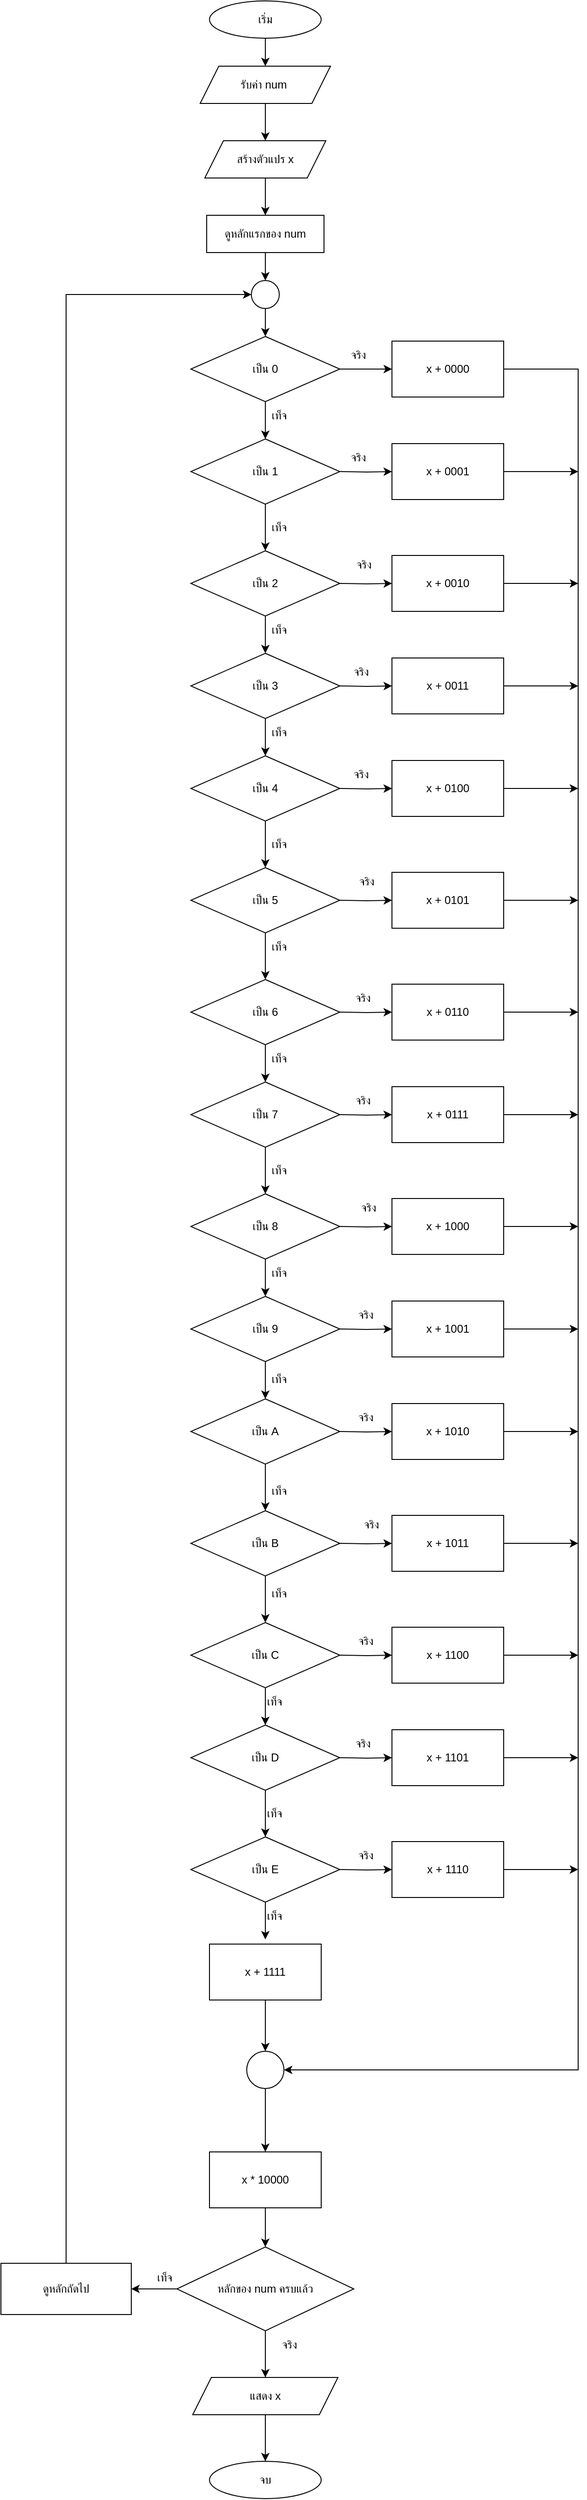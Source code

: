 <mxfile version="25.0.3">
  <diagram name="Page-1" id="r8xdodFdLfWtfKGcvPw2">
    <mxGraphModel dx="2625" dy="1305" grid="1" gridSize="10" guides="1" tooltips="1" connect="1" arrows="1" fold="1" page="1" pageScale="1" pageWidth="827" pageHeight="1169" math="0" shadow="0">
      <root>
        <mxCell id="0" />
        <mxCell id="1" parent="0" />
        <mxCell id="Z3FHW_5OHka9bCGFrOjT-6" value="" style="edgeStyle=orthogonalEdgeStyle;rounded=0;orthogonalLoop=1;jettySize=auto;html=1;" edge="1" parent="1" source="Z3FHW_5OHka9bCGFrOjT-1" target="Z3FHW_5OHka9bCGFrOjT-2">
          <mxGeometry relative="1" as="geometry" />
        </mxCell>
        <mxCell id="Z3FHW_5OHka9bCGFrOjT-1" value="เริ่ม" style="ellipse;whiteSpace=wrap;html=1;" vertex="1" parent="1">
          <mxGeometry x="354" y="30" width="120" height="40" as="geometry" />
        </mxCell>
        <mxCell id="Z3FHW_5OHka9bCGFrOjT-7" value="" style="edgeStyle=orthogonalEdgeStyle;rounded=0;orthogonalLoop=1;jettySize=auto;html=1;" edge="1" parent="1" source="Z3FHW_5OHka9bCGFrOjT-2" target="Z3FHW_5OHka9bCGFrOjT-4">
          <mxGeometry relative="1" as="geometry" />
        </mxCell>
        <mxCell id="Z3FHW_5OHka9bCGFrOjT-2" value="รับค่า num&amp;nbsp;" style="shape=parallelogram;perimeter=parallelogramPerimeter;whiteSpace=wrap;html=1;fixedSize=1;" vertex="1" parent="1">
          <mxGeometry x="344" y="100" width="140" height="40" as="geometry" />
        </mxCell>
        <mxCell id="Z3FHW_5OHka9bCGFrOjT-9" value="" style="edgeStyle=orthogonalEdgeStyle;rounded=0;orthogonalLoop=1;jettySize=auto;html=1;" edge="1" parent="1" source="Z3FHW_5OHka9bCGFrOjT-4" target="Z3FHW_5OHka9bCGFrOjT-8">
          <mxGeometry relative="1" as="geometry" />
        </mxCell>
        <mxCell id="Z3FHW_5OHka9bCGFrOjT-4" value="สร้างตัวแปร x" style="shape=parallelogram;perimeter=parallelogramPerimeter;whiteSpace=wrap;html=1;fixedSize=1;" vertex="1" parent="1">
          <mxGeometry x="349" y="180" width="130" height="40" as="geometry" />
        </mxCell>
        <mxCell id="Z3FHW_5OHka9bCGFrOjT-11" value="" style="edgeStyle=orthogonalEdgeStyle;rounded=0;orthogonalLoop=1;jettySize=auto;html=1;" edge="1" parent="1" source="Z3FHW_5OHka9bCGFrOjT-8" target="Z3FHW_5OHka9bCGFrOjT-10">
          <mxGeometry relative="1" as="geometry" />
        </mxCell>
        <mxCell id="Z3FHW_5OHka9bCGFrOjT-8" value="ดูหลักแรกของ num" style="rounded=0;whiteSpace=wrap;html=1;" vertex="1" parent="1">
          <mxGeometry x="351" y="260" width="126" height="40" as="geometry" />
        </mxCell>
        <mxCell id="Z3FHW_5OHka9bCGFrOjT-13" value="" style="edgeStyle=orthogonalEdgeStyle;rounded=0;orthogonalLoop=1;jettySize=auto;html=1;" edge="1" parent="1" source="Z3FHW_5OHka9bCGFrOjT-10" target="Z3FHW_5OHka9bCGFrOjT-12">
          <mxGeometry relative="1" as="geometry" />
        </mxCell>
        <mxCell id="Z3FHW_5OHka9bCGFrOjT-10" value="" style="ellipse;whiteSpace=wrap;html=1;aspect=fixed;" vertex="1" parent="1">
          <mxGeometry x="399" y="330" width="30" height="30" as="geometry" />
        </mxCell>
        <mxCell id="Z3FHW_5OHka9bCGFrOjT-16" value="" style="edgeStyle=orthogonalEdgeStyle;rounded=0;orthogonalLoop=1;jettySize=auto;html=1;" edge="1" parent="1" source="Z3FHW_5OHka9bCGFrOjT-12" target="Z3FHW_5OHka9bCGFrOjT-15">
          <mxGeometry relative="1" as="geometry" />
        </mxCell>
        <mxCell id="Z3FHW_5OHka9bCGFrOjT-50" value="" style="edgeStyle=orthogonalEdgeStyle;rounded=0;orthogonalLoop=1;jettySize=auto;html=1;" edge="1" parent="1" source="Z3FHW_5OHka9bCGFrOjT-12" target="Z3FHW_5OHka9bCGFrOjT-49">
          <mxGeometry relative="1" as="geometry" />
        </mxCell>
        <mxCell id="Z3FHW_5OHka9bCGFrOjT-12" value="เป็น 0" style="rhombus;whiteSpace=wrap;html=1;" vertex="1" parent="1">
          <mxGeometry x="334" y="390" width="160" height="70" as="geometry" />
        </mxCell>
        <mxCell id="Z3FHW_5OHka9bCGFrOjT-18" value="" style="edgeStyle=orthogonalEdgeStyle;rounded=0;orthogonalLoop=1;jettySize=auto;html=1;" edge="1" parent="1" source="Z3FHW_5OHka9bCGFrOjT-15" target="Z3FHW_5OHka9bCGFrOjT-17">
          <mxGeometry relative="1" as="geometry" />
        </mxCell>
        <mxCell id="Z3FHW_5OHka9bCGFrOjT-15" value="เป็น 1" style="rhombus;whiteSpace=wrap;html=1;" vertex="1" parent="1">
          <mxGeometry x="334" y="500" width="160" height="70" as="geometry" />
        </mxCell>
        <mxCell id="Z3FHW_5OHka9bCGFrOjT-24" value="" style="edgeStyle=orthogonalEdgeStyle;rounded=0;orthogonalLoop=1;jettySize=auto;html=1;" edge="1" parent="1" source="Z3FHW_5OHka9bCGFrOjT-17" target="Z3FHW_5OHka9bCGFrOjT-20">
          <mxGeometry relative="1" as="geometry" />
        </mxCell>
        <mxCell id="Z3FHW_5OHka9bCGFrOjT-17" value="เป็น 2" style="rhombus;whiteSpace=wrap;html=1;" vertex="1" parent="1">
          <mxGeometry x="334" y="620" width="160" height="70" as="geometry" />
        </mxCell>
        <mxCell id="Z3FHW_5OHka9bCGFrOjT-19" value="" style="edgeStyle=orthogonalEdgeStyle;rounded=0;orthogonalLoop=1;jettySize=auto;html=1;" edge="1" parent="1" source="Z3FHW_5OHka9bCGFrOjT-20" target="Z3FHW_5OHka9bCGFrOjT-22">
          <mxGeometry relative="1" as="geometry" />
        </mxCell>
        <mxCell id="Z3FHW_5OHka9bCGFrOjT-20" value="เป็น 3" style="rhombus;whiteSpace=wrap;html=1;" vertex="1" parent="1">
          <mxGeometry x="334" y="730" width="160" height="70" as="geometry" />
        </mxCell>
        <mxCell id="Z3FHW_5OHka9bCGFrOjT-21" value="" style="edgeStyle=orthogonalEdgeStyle;rounded=0;orthogonalLoop=1;jettySize=auto;html=1;" edge="1" parent="1" source="Z3FHW_5OHka9bCGFrOjT-22" target="Z3FHW_5OHka9bCGFrOjT-23">
          <mxGeometry relative="1" as="geometry" />
        </mxCell>
        <mxCell id="Z3FHW_5OHka9bCGFrOjT-22" value="เป็น 4" style="rhombus;whiteSpace=wrap;html=1;" vertex="1" parent="1">
          <mxGeometry x="334" y="840" width="160" height="70" as="geometry" />
        </mxCell>
        <mxCell id="Z3FHW_5OHka9bCGFrOjT-36" value="" style="edgeStyle=orthogonalEdgeStyle;rounded=0;orthogonalLoop=1;jettySize=auto;html=1;" edge="1" parent="1" source="Z3FHW_5OHka9bCGFrOjT-23" target="Z3FHW_5OHka9bCGFrOjT-26">
          <mxGeometry relative="1" as="geometry" />
        </mxCell>
        <mxCell id="Z3FHW_5OHka9bCGFrOjT-23" value="เป็น 5" style="rhombus;whiteSpace=wrap;html=1;" vertex="1" parent="1">
          <mxGeometry x="334" y="960" width="160" height="70" as="geometry" />
        </mxCell>
        <mxCell id="Z3FHW_5OHka9bCGFrOjT-25" value="" style="edgeStyle=orthogonalEdgeStyle;rounded=0;orthogonalLoop=1;jettySize=auto;html=1;" edge="1" parent="1" source="Z3FHW_5OHka9bCGFrOjT-26" target="Z3FHW_5OHka9bCGFrOjT-28">
          <mxGeometry relative="1" as="geometry" />
        </mxCell>
        <mxCell id="Z3FHW_5OHka9bCGFrOjT-26" value="เป็น 6" style="rhombus;whiteSpace=wrap;html=1;" vertex="1" parent="1">
          <mxGeometry x="334" y="1080" width="160" height="70" as="geometry" />
        </mxCell>
        <mxCell id="Z3FHW_5OHka9bCGFrOjT-27" value="" style="edgeStyle=orthogonalEdgeStyle;rounded=0;orthogonalLoop=1;jettySize=auto;html=1;" edge="1" parent="1" source="Z3FHW_5OHka9bCGFrOjT-28" target="Z3FHW_5OHka9bCGFrOjT-30">
          <mxGeometry relative="1" as="geometry" />
        </mxCell>
        <mxCell id="Z3FHW_5OHka9bCGFrOjT-28" value="เป็น 7" style="rhombus;whiteSpace=wrap;html=1;" vertex="1" parent="1">
          <mxGeometry x="334" y="1190" width="160" height="70" as="geometry" />
        </mxCell>
        <mxCell id="Z3FHW_5OHka9bCGFrOjT-29" value="" style="edgeStyle=orthogonalEdgeStyle;rounded=0;orthogonalLoop=1;jettySize=auto;html=1;" edge="1" parent="1" source="Z3FHW_5OHka9bCGFrOjT-30" target="Z3FHW_5OHka9bCGFrOjT-32">
          <mxGeometry relative="1" as="geometry" />
        </mxCell>
        <mxCell id="Z3FHW_5OHka9bCGFrOjT-30" value="เป็น 8" style="rhombus;whiteSpace=wrap;html=1;" vertex="1" parent="1">
          <mxGeometry x="334" y="1310" width="160" height="70" as="geometry" />
        </mxCell>
        <mxCell id="Z3FHW_5OHka9bCGFrOjT-31" value="" style="edgeStyle=orthogonalEdgeStyle;rounded=0;orthogonalLoop=1;jettySize=auto;html=1;" edge="1" parent="1" source="Z3FHW_5OHka9bCGFrOjT-32" target="Z3FHW_5OHka9bCGFrOjT-34">
          <mxGeometry relative="1" as="geometry" />
        </mxCell>
        <mxCell id="Z3FHW_5OHka9bCGFrOjT-32" value="เป็น 9" style="rhombus;whiteSpace=wrap;html=1;" vertex="1" parent="1">
          <mxGeometry x="334" y="1420" width="160" height="70" as="geometry" />
        </mxCell>
        <mxCell id="Z3FHW_5OHka9bCGFrOjT-33" value="" style="edgeStyle=orthogonalEdgeStyle;rounded=0;orthogonalLoop=1;jettySize=auto;html=1;" edge="1" parent="1" source="Z3FHW_5OHka9bCGFrOjT-34" target="Z3FHW_5OHka9bCGFrOjT-35">
          <mxGeometry relative="1" as="geometry" />
        </mxCell>
        <mxCell id="Z3FHW_5OHka9bCGFrOjT-34" value="เป็น A" style="rhombus;whiteSpace=wrap;html=1;" vertex="1" parent="1">
          <mxGeometry x="334" y="1530" width="160" height="70" as="geometry" />
        </mxCell>
        <mxCell id="Z3FHW_5OHka9bCGFrOjT-48" value="" style="edgeStyle=orthogonalEdgeStyle;rounded=0;orthogonalLoop=1;jettySize=auto;html=1;" edge="1" parent="1" source="Z3FHW_5OHka9bCGFrOjT-35" target="Z3FHW_5OHka9bCGFrOjT-38">
          <mxGeometry relative="1" as="geometry" />
        </mxCell>
        <mxCell id="Z3FHW_5OHka9bCGFrOjT-35" value="เป็น B" style="rhombus;whiteSpace=wrap;html=1;" vertex="1" parent="1">
          <mxGeometry x="334" y="1650" width="160" height="70" as="geometry" />
        </mxCell>
        <mxCell id="Z3FHW_5OHka9bCGFrOjT-37" value="" style="edgeStyle=orthogonalEdgeStyle;rounded=0;orthogonalLoop=1;jettySize=auto;html=1;" edge="1" parent="1" source="Z3FHW_5OHka9bCGFrOjT-38" target="Z3FHW_5OHka9bCGFrOjT-40">
          <mxGeometry relative="1" as="geometry" />
        </mxCell>
        <mxCell id="Z3FHW_5OHka9bCGFrOjT-38" value="เป็น C" style="rhombus;whiteSpace=wrap;html=1;" vertex="1" parent="1">
          <mxGeometry x="334" y="1770" width="160" height="70" as="geometry" />
        </mxCell>
        <mxCell id="Z3FHW_5OHka9bCGFrOjT-39" value="" style="edgeStyle=orthogonalEdgeStyle;rounded=0;orthogonalLoop=1;jettySize=auto;html=1;" edge="1" parent="1" source="Z3FHW_5OHka9bCGFrOjT-40" target="Z3FHW_5OHka9bCGFrOjT-42">
          <mxGeometry relative="1" as="geometry" />
        </mxCell>
        <mxCell id="Z3FHW_5OHka9bCGFrOjT-40" value="เป็น D" style="rhombus;whiteSpace=wrap;html=1;" vertex="1" parent="1">
          <mxGeometry x="334" y="1880" width="160" height="70" as="geometry" />
        </mxCell>
        <mxCell id="Z3FHW_5OHka9bCGFrOjT-41" value="" style="edgeStyle=orthogonalEdgeStyle;rounded=0;orthogonalLoop=1;jettySize=auto;html=1;" edge="1" parent="1" source="Z3FHW_5OHka9bCGFrOjT-42">
          <mxGeometry relative="1" as="geometry">
            <mxPoint x="414" y="2110" as="targetPoint" />
          </mxGeometry>
        </mxCell>
        <mxCell id="Z3FHW_5OHka9bCGFrOjT-42" value="เป็น E" style="rhombus;whiteSpace=wrap;html=1;" vertex="1" parent="1">
          <mxGeometry x="334" y="2000" width="160" height="70" as="geometry" />
        </mxCell>
        <mxCell id="Z3FHW_5OHka9bCGFrOjT-86" style="edgeStyle=orthogonalEdgeStyle;rounded=0;orthogonalLoop=1;jettySize=auto;html=1;exitX=1;exitY=0.5;exitDx=0;exitDy=0;entryX=1;entryY=0.5;entryDx=0;entryDy=0;" edge="1" parent="1" source="Z3FHW_5OHka9bCGFrOjT-49" target="Z3FHW_5OHka9bCGFrOjT-84">
          <mxGeometry relative="1" as="geometry">
            <Array as="points">
              <mxPoint x="750" y="425" />
              <mxPoint x="750" y="2250" />
            </Array>
          </mxGeometry>
        </mxCell>
        <mxCell id="Z3FHW_5OHka9bCGFrOjT-49" value="x + 0000" style="rounded=0;whiteSpace=wrap;html=1;" vertex="1" parent="1">
          <mxGeometry x="550" y="395" width="120" height="60" as="geometry" />
        </mxCell>
        <mxCell id="Z3FHW_5OHka9bCGFrOjT-52" value="" style="edgeStyle=orthogonalEdgeStyle;rounded=0;orthogonalLoop=1;jettySize=auto;html=1;" edge="1" parent="1" target="Z3FHW_5OHka9bCGFrOjT-53">
          <mxGeometry relative="1" as="geometry">
            <mxPoint x="494" y="535" as="sourcePoint" />
          </mxGeometry>
        </mxCell>
        <mxCell id="Z3FHW_5OHka9bCGFrOjT-87" style="edgeStyle=orthogonalEdgeStyle;rounded=0;orthogonalLoop=1;jettySize=auto;html=1;exitX=1;exitY=0.5;exitDx=0;exitDy=0;" edge="1" parent="1" source="Z3FHW_5OHka9bCGFrOjT-53">
          <mxGeometry relative="1" as="geometry">
            <mxPoint x="750" y="535" as="targetPoint" />
          </mxGeometry>
        </mxCell>
        <mxCell id="Z3FHW_5OHka9bCGFrOjT-53" value="x + 0001" style="rounded=0;whiteSpace=wrap;html=1;" vertex="1" parent="1">
          <mxGeometry x="550" y="505" width="120" height="60" as="geometry" />
        </mxCell>
        <mxCell id="Z3FHW_5OHka9bCGFrOjT-54" value="" style="edgeStyle=orthogonalEdgeStyle;rounded=0;orthogonalLoop=1;jettySize=auto;html=1;" edge="1" parent="1" target="Z3FHW_5OHka9bCGFrOjT-55">
          <mxGeometry relative="1" as="geometry">
            <mxPoint x="494" y="655" as="sourcePoint" />
          </mxGeometry>
        </mxCell>
        <mxCell id="Z3FHW_5OHka9bCGFrOjT-88" style="edgeStyle=orthogonalEdgeStyle;rounded=0;orthogonalLoop=1;jettySize=auto;html=1;exitX=1;exitY=0.5;exitDx=0;exitDy=0;" edge="1" parent="1" source="Z3FHW_5OHka9bCGFrOjT-55">
          <mxGeometry relative="1" as="geometry">
            <mxPoint x="750" y="655" as="targetPoint" />
          </mxGeometry>
        </mxCell>
        <mxCell id="Z3FHW_5OHka9bCGFrOjT-55" value="x + 0010" style="rounded=0;whiteSpace=wrap;html=1;" vertex="1" parent="1">
          <mxGeometry x="550" y="625" width="120" height="60" as="geometry" />
        </mxCell>
        <mxCell id="Z3FHW_5OHka9bCGFrOjT-56" value="" style="edgeStyle=orthogonalEdgeStyle;rounded=0;orthogonalLoop=1;jettySize=auto;html=1;" edge="1" parent="1" target="Z3FHW_5OHka9bCGFrOjT-57">
          <mxGeometry relative="1" as="geometry">
            <mxPoint x="494" y="765" as="sourcePoint" />
          </mxGeometry>
        </mxCell>
        <mxCell id="Z3FHW_5OHka9bCGFrOjT-89" style="edgeStyle=orthogonalEdgeStyle;rounded=0;orthogonalLoop=1;jettySize=auto;html=1;exitX=1;exitY=0.5;exitDx=0;exitDy=0;" edge="1" parent="1" source="Z3FHW_5OHka9bCGFrOjT-57">
          <mxGeometry relative="1" as="geometry">
            <mxPoint x="750" y="765" as="targetPoint" />
          </mxGeometry>
        </mxCell>
        <mxCell id="Z3FHW_5OHka9bCGFrOjT-57" value="x + 0011" style="rounded=0;whiteSpace=wrap;html=1;" vertex="1" parent="1">
          <mxGeometry x="550" y="735" width="120" height="60" as="geometry" />
        </mxCell>
        <mxCell id="Z3FHW_5OHka9bCGFrOjT-58" value="" style="edgeStyle=orthogonalEdgeStyle;rounded=0;orthogonalLoop=1;jettySize=auto;html=1;" edge="1" parent="1" target="Z3FHW_5OHka9bCGFrOjT-59">
          <mxGeometry relative="1" as="geometry">
            <mxPoint x="494" y="875" as="sourcePoint" />
          </mxGeometry>
        </mxCell>
        <mxCell id="Z3FHW_5OHka9bCGFrOjT-90" style="edgeStyle=orthogonalEdgeStyle;rounded=0;orthogonalLoop=1;jettySize=auto;html=1;exitX=1;exitY=0.5;exitDx=0;exitDy=0;" edge="1" parent="1" source="Z3FHW_5OHka9bCGFrOjT-59">
          <mxGeometry relative="1" as="geometry">
            <mxPoint x="750" y="875" as="targetPoint" />
          </mxGeometry>
        </mxCell>
        <mxCell id="Z3FHW_5OHka9bCGFrOjT-59" value="x + 0100" style="rounded=0;whiteSpace=wrap;html=1;" vertex="1" parent="1">
          <mxGeometry x="550" y="845" width="120" height="60" as="geometry" />
        </mxCell>
        <mxCell id="Z3FHW_5OHka9bCGFrOjT-60" value="" style="edgeStyle=orthogonalEdgeStyle;rounded=0;orthogonalLoop=1;jettySize=auto;html=1;" edge="1" parent="1" target="Z3FHW_5OHka9bCGFrOjT-61">
          <mxGeometry relative="1" as="geometry">
            <mxPoint x="494" y="995" as="sourcePoint" />
          </mxGeometry>
        </mxCell>
        <mxCell id="Z3FHW_5OHka9bCGFrOjT-91" style="edgeStyle=orthogonalEdgeStyle;rounded=0;orthogonalLoop=1;jettySize=auto;html=1;exitX=1;exitY=0.5;exitDx=0;exitDy=0;" edge="1" parent="1" source="Z3FHW_5OHka9bCGFrOjT-61">
          <mxGeometry relative="1" as="geometry">
            <mxPoint x="750" y="995" as="targetPoint" />
          </mxGeometry>
        </mxCell>
        <mxCell id="Z3FHW_5OHka9bCGFrOjT-61" value="x + 0101" style="rounded=0;whiteSpace=wrap;html=1;" vertex="1" parent="1">
          <mxGeometry x="550" y="965" width="120" height="60" as="geometry" />
        </mxCell>
        <mxCell id="Z3FHW_5OHka9bCGFrOjT-62" value="" style="edgeStyle=orthogonalEdgeStyle;rounded=0;orthogonalLoop=1;jettySize=auto;html=1;" edge="1" parent="1" target="Z3FHW_5OHka9bCGFrOjT-63">
          <mxGeometry relative="1" as="geometry">
            <mxPoint x="494" y="1115" as="sourcePoint" />
          </mxGeometry>
        </mxCell>
        <mxCell id="Z3FHW_5OHka9bCGFrOjT-92" style="edgeStyle=orthogonalEdgeStyle;rounded=0;orthogonalLoop=1;jettySize=auto;html=1;exitX=1;exitY=0.5;exitDx=0;exitDy=0;" edge="1" parent="1" source="Z3FHW_5OHka9bCGFrOjT-63">
          <mxGeometry relative="1" as="geometry">
            <mxPoint x="750" y="1115" as="targetPoint" />
          </mxGeometry>
        </mxCell>
        <mxCell id="Z3FHW_5OHka9bCGFrOjT-63" value="x + 0110" style="rounded=0;whiteSpace=wrap;html=1;" vertex="1" parent="1">
          <mxGeometry x="550" y="1085" width="120" height="60" as="geometry" />
        </mxCell>
        <mxCell id="Z3FHW_5OHka9bCGFrOjT-64" value="" style="edgeStyle=orthogonalEdgeStyle;rounded=0;orthogonalLoop=1;jettySize=auto;html=1;" edge="1" parent="1" target="Z3FHW_5OHka9bCGFrOjT-65">
          <mxGeometry relative="1" as="geometry">
            <mxPoint x="494" y="1225" as="sourcePoint" />
          </mxGeometry>
        </mxCell>
        <mxCell id="Z3FHW_5OHka9bCGFrOjT-93" style="edgeStyle=orthogonalEdgeStyle;rounded=0;orthogonalLoop=1;jettySize=auto;html=1;exitX=1;exitY=0.5;exitDx=0;exitDy=0;" edge="1" parent="1" source="Z3FHW_5OHka9bCGFrOjT-65">
          <mxGeometry relative="1" as="geometry">
            <mxPoint x="750" y="1225" as="targetPoint" />
          </mxGeometry>
        </mxCell>
        <mxCell id="Z3FHW_5OHka9bCGFrOjT-65" value="x + 0111" style="rounded=0;whiteSpace=wrap;html=1;" vertex="1" parent="1">
          <mxGeometry x="550" y="1195" width="120" height="60" as="geometry" />
        </mxCell>
        <mxCell id="Z3FHW_5OHka9bCGFrOjT-66" value="" style="edgeStyle=orthogonalEdgeStyle;rounded=0;orthogonalLoop=1;jettySize=auto;html=1;" edge="1" parent="1" target="Z3FHW_5OHka9bCGFrOjT-67">
          <mxGeometry relative="1" as="geometry">
            <mxPoint x="494" y="1345" as="sourcePoint" />
          </mxGeometry>
        </mxCell>
        <mxCell id="Z3FHW_5OHka9bCGFrOjT-94" style="edgeStyle=orthogonalEdgeStyle;rounded=0;orthogonalLoop=1;jettySize=auto;html=1;exitX=1;exitY=0.5;exitDx=0;exitDy=0;" edge="1" parent="1" source="Z3FHW_5OHka9bCGFrOjT-67">
          <mxGeometry relative="1" as="geometry">
            <mxPoint x="750" y="1345" as="targetPoint" />
          </mxGeometry>
        </mxCell>
        <mxCell id="Z3FHW_5OHka9bCGFrOjT-67" value="x + 1000" style="rounded=0;whiteSpace=wrap;html=1;" vertex="1" parent="1">
          <mxGeometry x="550" y="1315" width="120" height="60" as="geometry" />
        </mxCell>
        <mxCell id="Z3FHW_5OHka9bCGFrOjT-68" value="" style="edgeStyle=orthogonalEdgeStyle;rounded=0;orthogonalLoop=1;jettySize=auto;html=1;" edge="1" parent="1" target="Z3FHW_5OHka9bCGFrOjT-69">
          <mxGeometry relative="1" as="geometry">
            <mxPoint x="494" y="1455" as="sourcePoint" />
          </mxGeometry>
        </mxCell>
        <mxCell id="Z3FHW_5OHka9bCGFrOjT-95" style="edgeStyle=orthogonalEdgeStyle;rounded=0;orthogonalLoop=1;jettySize=auto;html=1;exitX=1;exitY=0.5;exitDx=0;exitDy=0;" edge="1" parent="1" source="Z3FHW_5OHka9bCGFrOjT-69">
          <mxGeometry relative="1" as="geometry">
            <mxPoint x="750" y="1455" as="targetPoint" />
          </mxGeometry>
        </mxCell>
        <mxCell id="Z3FHW_5OHka9bCGFrOjT-69" value="x + 1001" style="rounded=0;whiteSpace=wrap;html=1;" vertex="1" parent="1">
          <mxGeometry x="550" y="1425" width="120" height="60" as="geometry" />
        </mxCell>
        <mxCell id="Z3FHW_5OHka9bCGFrOjT-70" value="" style="edgeStyle=orthogonalEdgeStyle;rounded=0;orthogonalLoop=1;jettySize=auto;html=1;" edge="1" parent="1" target="Z3FHW_5OHka9bCGFrOjT-71">
          <mxGeometry relative="1" as="geometry">
            <mxPoint x="494" y="1565" as="sourcePoint" />
          </mxGeometry>
        </mxCell>
        <mxCell id="Z3FHW_5OHka9bCGFrOjT-96" style="edgeStyle=orthogonalEdgeStyle;rounded=0;orthogonalLoop=1;jettySize=auto;html=1;exitX=1;exitY=0.5;exitDx=0;exitDy=0;" edge="1" parent="1" source="Z3FHW_5OHka9bCGFrOjT-71">
          <mxGeometry relative="1" as="geometry">
            <mxPoint x="750" y="1565" as="targetPoint" />
          </mxGeometry>
        </mxCell>
        <mxCell id="Z3FHW_5OHka9bCGFrOjT-71" value="x + 1010" style="rounded=0;whiteSpace=wrap;html=1;" vertex="1" parent="1">
          <mxGeometry x="550" y="1535" width="120" height="60" as="geometry" />
        </mxCell>
        <mxCell id="Z3FHW_5OHka9bCGFrOjT-72" value="" style="edgeStyle=orthogonalEdgeStyle;rounded=0;orthogonalLoop=1;jettySize=auto;html=1;" edge="1" parent="1" target="Z3FHW_5OHka9bCGFrOjT-73">
          <mxGeometry relative="1" as="geometry">
            <mxPoint x="494" y="1685" as="sourcePoint" />
          </mxGeometry>
        </mxCell>
        <mxCell id="Z3FHW_5OHka9bCGFrOjT-97" style="edgeStyle=orthogonalEdgeStyle;rounded=0;orthogonalLoop=1;jettySize=auto;html=1;exitX=1;exitY=0.5;exitDx=0;exitDy=0;" edge="1" parent="1" source="Z3FHW_5OHka9bCGFrOjT-73">
          <mxGeometry relative="1" as="geometry">
            <mxPoint x="750" y="1685" as="targetPoint" />
          </mxGeometry>
        </mxCell>
        <mxCell id="Z3FHW_5OHka9bCGFrOjT-73" value="x + 1011" style="rounded=0;whiteSpace=wrap;html=1;" vertex="1" parent="1">
          <mxGeometry x="550" y="1655" width="120" height="60" as="geometry" />
        </mxCell>
        <mxCell id="Z3FHW_5OHka9bCGFrOjT-74" value="" style="edgeStyle=orthogonalEdgeStyle;rounded=0;orthogonalLoop=1;jettySize=auto;html=1;" edge="1" parent="1" target="Z3FHW_5OHka9bCGFrOjT-75">
          <mxGeometry relative="1" as="geometry">
            <mxPoint x="494" y="1805" as="sourcePoint" />
          </mxGeometry>
        </mxCell>
        <mxCell id="Z3FHW_5OHka9bCGFrOjT-98" style="edgeStyle=orthogonalEdgeStyle;rounded=0;orthogonalLoop=1;jettySize=auto;html=1;exitX=1;exitY=0.5;exitDx=0;exitDy=0;" edge="1" parent="1" source="Z3FHW_5OHka9bCGFrOjT-75">
          <mxGeometry relative="1" as="geometry">
            <mxPoint x="750" y="1805" as="targetPoint" />
          </mxGeometry>
        </mxCell>
        <mxCell id="Z3FHW_5OHka9bCGFrOjT-75" value="x + 1100" style="rounded=0;whiteSpace=wrap;html=1;" vertex="1" parent="1">
          <mxGeometry x="550" y="1775" width="120" height="60" as="geometry" />
        </mxCell>
        <mxCell id="Z3FHW_5OHka9bCGFrOjT-76" value="" style="edgeStyle=orthogonalEdgeStyle;rounded=0;orthogonalLoop=1;jettySize=auto;html=1;" edge="1" parent="1" target="Z3FHW_5OHka9bCGFrOjT-77">
          <mxGeometry relative="1" as="geometry">
            <mxPoint x="494" y="1915" as="sourcePoint" />
          </mxGeometry>
        </mxCell>
        <mxCell id="Z3FHW_5OHka9bCGFrOjT-99" style="edgeStyle=orthogonalEdgeStyle;rounded=0;orthogonalLoop=1;jettySize=auto;html=1;exitX=1;exitY=0.5;exitDx=0;exitDy=0;" edge="1" parent="1" source="Z3FHW_5OHka9bCGFrOjT-77">
          <mxGeometry relative="1" as="geometry">
            <mxPoint x="750" y="1915" as="targetPoint" />
          </mxGeometry>
        </mxCell>
        <mxCell id="Z3FHW_5OHka9bCGFrOjT-77" value="x + 1101" style="rounded=0;whiteSpace=wrap;html=1;" vertex="1" parent="1">
          <mxGeometry x="550" y="1885" width="120" height="60" as="geometry" />
        </mxCell>
        <mxCell id="Z3FHW_5OHka9bCGFrOjT-78" value="" style="edgeStyle=orthogonalEdgeStyle;rounded=0;orthogonalLoop=1;jettySize=auto;html=1;" edge="1" parent="1" target="Z3FHW_5OHka9bCGFrOjT-79">
          <mxGeometry relative="1" as="geometry">
            <mxPoint x="494" y="2035" as="sourcePoint" />
          </mxGeometry>
        </mxCell>
        <mxCell id="Z3FHW_5OHka9bCGFrOjT-102" style="edgeStyle=orthogonalEdgeStyle;rounded=0;orthogonalLoop=1;jettySize=auto;html=1;exitX=1;exitY=0.5;exitDx=0;exitDy=0;" edge="1" parent="1" source="Z3FHW_5OHka9bCGFrOjT-79">
          <mxGeometry relative="1" as="geometry">
            <mxPoint x="750" y="2035" as="targetPoint" />
          </mxGeometry>
        </mxCell>
        <mxCell id="Z3FHW_5OHka9bCGFrOjT-79" value="x + 1110" style="rounded=0;whiteSpace=wrap;html=1;" vertex="1" parent="1">
          <mxGeometry x="550" y="2005" width="120" height="60" as="geometry" />
        </mxCell>
        <mxCell id="Z3FHW_5OHka9bCGFrOjT-85" value="" style="edgeStyle=orthogonalEdgeStyle;rounded=0;orthogonalLoop=1;jettySize=auto;html=1;" edge="1" parent="1" source="Z3FHW_5OHka9bCGFrOjT-81" target="Z3FHW_5OHka9bCGFrOjT-84">
          <mxGeometry relative="1" as="geometry" />
        </mxCell>
        <mxCell id="Z3FHW_5OHka9bCGFrOjT-81" value="x + 1111" style="rounded=0;whiteSpace=wrap;html=1;" vertex="1" parent="1">
          <mxGeometry x="354" y="2115" width="120" height="60" as="geometry" />
        </mxCell>
        <mxCell id="Z3FHW_5OHka9bCGFrOjT-104" value="" style="edgeStyle=orthogonalEdgeStyle;rounded=0;orthogonalLoop=1;jettySize=auto;html=1;" edge="1" parent="1" source="Z3FHW_5OHka9bCGFrOjT-84" target="Z3FHW_5OHka9bCGFrOjT-103">
          <mxGeometry relative="1" as="geometry" />
        </mxCell>
        <mxCell id="Z3FHW_5OHka9bCGFrOjT-84" value="" style="ellipse;whiteSpace=wrap;html=1;aspect=fixed;" vertex="1" parent="1">
          <mxGeometry x="394" y="2230" width="40" height="40" as="geometry" />
        </mxCell>
        <mxCell id="Z3FHW_5OHka9bCGFrOjT-108" value="" style="edgeStyle=orthogonalEdgeStyle;rounded=0;orthogonalLoop=1;jettySize=auto;html=1;" edge="1" parent="1" source="Z3FHW_5OHka9bCGFrOjT-103" target="Z3FHW_5OHka9bCGFrOjT-105">
          <mxGeometry relative="1" as="geometry" />
        </mxCell>
        <mxCell id="Z3FHW_5OHka9bCGFrOjT-103" value="x * 10000" style="rounded=0;whiteSpace=wrap;html=1;" vertex="1" parent="1">
          <mxGeometry x="354" y="2338" width="120" height="60" as="geometry" />
        </mxCell>
        <mxCell id="Z3FHW_5OHka9bCGFrOjT-107" style="edgeStyle=orthogonalEdgeStyle;rounded=0;orthogonalLoop=1;jettySize=auto;html=1;exitX=0;exitY=0.5;exitDx=0;exitDy=0;entryX=1;entryY=0.5;entryDx=0;entryDy=0;" edge="1" parent="1" source="Z3FHW_5OHka9bCGFrOjT-105" target="Z3FHW_5OHka9bCGFrOjT-106">
          <mxGeometry relative="1" as="geometry" />
        </mxCell>
        <mxCell id="Z3FHW_5OHka9bCGFrOjT-111" value="" style="edgeStyle=orthogonalEdgeStyle;rounded=0;orthogonalLoop=1;jettySize=auto;html=1;" edge="1" parent="1" source="Z3FHW_5OHka9bCGFrOjT-105" target="Z3FHW_5OHka9bCGFrOjT-110">
          <mxGeometry relative="1" as="geometry" />
        </mxCell>
        <mxCell id="Z3FHW_5OHka9bCGFrOjT-105" value="หลักของ num ครบแล้ว" style="rhombus;whiteSpace=wrap;html=1;" vertex="1" parent="1">
          <mxGeometry x="319" y="2440" width="190" height="90" as="geometry" />
        </mxCell>
        <mxCell id="Z3FHW_5OHka9bCGFrOjT-109" style="edgeStyle=orthogonalEdgeStyle;rounded=0;orthogonalLoop=1;jettySize=auto;html=1;exitX=0.5;exitY=0;exitDx=0;exitDy=0;entryX=0;entryY=0.5;entryDx=0;entryDy=0;" edge="1" parent="1" source="Z3FHW_5OHka9bCGFrOjT-106" target="Z3FHW_5OHka9bCGFrOjT-10">
          <mxGeometry relative="1" as="geometry" />
        </mxCell>
        <mxCell id="Z3FHW_5OHka9bCGFrOjT-106" value="ดูหลักถัดไป" style="rounded=0;whiteSpace=wrap;html=1;" vertex="1" parent="1">
          <mxGeometry x="130" y="2457.5" width="140" height="55" as="geometry" />
        </mxCell>
        <mxCell id="Z3FHW_5OHka9bCGFrOjT-113" value="" style="edgeStyle=orthogonalEdgeStyle;rounded=0;orthogonalLoop=1;jettySize=auto;html=1;" edge="1" parent="1" source="Z3FHW_5OHka9bCGFrOjT-110" target="Z3FHW_5OHka9bCGFrOjT-112">
          <mxGeometry relative="1" as="geometry" />
        </mxCell>
        <mxCell id="Z3FHW_5OHka9bCGFrOjT-110" value="แสดง x" style="shape=parallelogram;perimeter=parallelogramPerimeter;whiteSpace=wrap;html=1;fixedSize=1;" vertex="1" parent="1">
          <mxGeometry x="336" y="2580" width="156" height="40" as="geometry" />
        </mxCell>
        <mxCell id="Z3FHW_5OHka9bCGFrOjT-112" value="จบ" style="ellipse;whiteSpace=wrap;html=1;" vertex="1" parent="1">
          <mxGeometry x="354" y="2670" width="120" height="40" as="geometry" />
        </mxCell>
        <mxCell id="Z3FHW_5OHka9bCGFrOjT-114" value="จริง" style="text;html=1;align=center;verticalAlign=middle;whiteSpace=wrap;rounded=0;" vertex="1" parent="1">
          <mxGeometry x="484" y="395" width="60" height="30" as="geometry" />
        </mxCell>
        <mxCell id="Z3FHW_5OHka9bCGFrOjT-115" value="จริง" style="text;html=1;align=center;verticalAlign=middle;whiteSpace=wrap;rounded=0;" vertex="1" parent="1">
          <mxGeometry x="484" y="505" width="60" height="30" as="geometry" />
        </mxCell>
        <mxCell id="Z3FHW_5OHka9bCGFrOjT-117" value="จริง" style="text;html=1;align=center;verticalAlign=middle;whiteSpace=wrap;rounded=0;" vertex="1" parent="1">
          <mxGeometry x="490" y="620" width="60" height="30" as="geometry" />
        </mxCell>
        <mxCell id="Z3FHW_5OHka9bCGFrOjT-118" value="จริง" style="text;html=1;align=center;verticalAlign=middle;whiteSpace=wrap;rounded=0;" vertex="1" parent="1">
          <mxGeometry x="487" y="735" width="60" height="30" as="geometry" />
        </mxCell>
        <mxCell id="Z3FHW_5OHka9bCGFrOjT-119" value="จริง" style="text;html=1;align=center;verticalAlign=middle;whiteSpace=wrap;rounded=0;" vertex="1" parent="1">
          <mxGeometry x="487" y="845" width="60" height="30" as="geometry" />
        </mxCell>
        <mxCell id="Z3FHW_5OHka9bCGFrOjT-120" value="จริง" style="text;html=1;align=center;verticalAlign=middle;whiteSpace=wrap;rounded=0;" vertex="1" parent="1">
          <mxGeometry x="493" y="960" width="60" height="30" as="geometry" />
        </mxCell>
        <mxCell id="Z3FHW_5OHka9bCGFrOjT-121" value="จริง" style="text;html=1;align=center;verticalAlign=middle;whiteSpace=wrap;rounded=0;" vertex="1" parent="1">
          <mxGeometry x="488.5" y="1085" width="60" height="30" as="geometry" />
        </mxCell>
        <mxCell id="Z3FHW_5OHka9bCGFrOjT-122" value="จริง" style="text;html=1;align=center;verticalAlign=middle;whiteSpace=wrap;rounded=0;" vertex="1" parent="1">
          <mxGeometry x="488.5" y="1195" width="60" height="30" as="geometry" />
        </mxCell>
        <mxCell id="Z3FHW_5OHka9bCGFrOjT-123" value="จริง" style="text;html=1;align=center;verticalAlign=middle;whiteSpace=wrap;rounded=0;" vertex="1" parent="1">
          <mxGeometry x="494.5" y="1310" width="60" height="30" as="geometry" />
        </mxCell>
        <mxCell id="Z3FHW_5OHka9bCGFrOjT-124" value="จริง" style="text;html=1;align=center;verticalAlign=middle;whiteSpace=wrap;rounded=0;" vertex="1" parent="1">
          <mxGeometry x="491.5" y="1425" width="60" height="30" as="geometry" />
        </mxCell>
        <mxCell id="Z3FHW_5OHka9bCGFrOjT-125" value="จริง" style="text;html=1;align=center;verticalAlign=middle;whiteSpace=wrap;rounded=0;" vertex="1" parent="1">
          <mxGeometry x="491.5" y="1535" width="60" height="30" as="geometry" />
        </mxCell>
        <mxCell id="Z3FHW_5OHka9bCGFrOjT-126" value="จริง" style="text;html=1;align=center;verticalAlign=middle;whiteSpace=wrap;rounded=0;" vertex="1" parent="1">
          <mxGeometry x="497.5" y="1650" width="60" height="30" as="geometry" />
        </mxCell>
        <mxCell id="Z3FHW_5OHka9bCGFrOjT-127" value="จริง" style="text;html=1;align=center;verticalAlign=middle;whiteSpace=wrap;rounded=0;" vertex="1" parent="1">
          <mxGeometry x="491.5" y="1775" width="60" height="30" as="geometry" />
        </mxCell>
        <mxCell id="Z3FHW_5OHka9bCGFrOjT-128" value="จริง" style="text;html=1;align=center;verticalAlign=middle;whiteSpace=wrap;rounded=0;" vertex="1" parent="1">
          <mxGeometry x="488.5" y="1885" width="60" height="30" as="geometry" />
        </mxCell>
        <mxCell id="Z3FHW_5OHka9bCGFrOjT-129" value="จริง" style="text;html=1;align=center;verticalAlign=middle;whiteSpace=wrap;rounded=0;" vertex="1" parent="1">
          <mxGeometry x="492" y="2005" width="60" height="30" as="geometry" />
        </mxCell>
        <mxCell id="Z3FHW_5OHka9bCGFrOjT-130" value="จริง" style="text;html=1;align=center;verticalAlign=middle;whiteSpace=wrap;rounded=0;" vertex="1" parent="1">
          <mxGeometry x="410" y="2530" width="60" height="30" as="geometry" />
        </mxCell>
        <mxCell id="Z3FHW_5OHka9bCGFrOjT-131" value="เท็จ" style="text;html=1;align=center;verticalAlign=middle;whiteSpace=wrap;rounded=0;" vertex="1" parent="1">
          <mxGeometry x="399" y="460" width="60" height="30" as="geometry" />
        </mxCell>
        <mxCell id="Z3FHW_5OHka9bCGFrOjT-132" value="เท็จ" style="text;html=1;align=center;verticalAlign=middle;whiteSpace=wrap;rounded=0;" vertex="1" parent="1">
          <mxGeometry x="399" y="580" width="60" height="30" as="geometry" />
        </mxCell>
        <mxCell id="Z3FHW_5OHka9bCGFrOjT-133" value="เท็จ" style="text;html=1;align=center;verticalAlign=middle;whiteSpace=wrap;rounded=0;" vertex="1" parent="1">
          <mxGeometry x="399" y="690" width="60" height="30" as="geometry" />
        </mxCell>
        <mxCell id="Z3FHW_5OHka9bCGFrOjT-134" value="เท็จ" style="text;html=1;align=center;verticalAlign=middle;whiteSpace=wrap;rounded=0;" vertex="1" parent="1">
          <mxGeometry x="399" y="800" width="60" height="30" as="geometry" />
        </mxCell>
        <mxCell id="Z3FHW_5OHka9bCGFrOjT-135" value="เท็จ" style="text;html=1;align=center;verticalAlign=middle;whiteSpace=wrap;rounded=0;" vertex="1" parent="1">
          <mxGeometry x="399" y="920" width="60" height="30" as="geometry" />
        </mxCell>
        <mxCell id="Z3FHW_5OHka9bCGFrOjT-136" value="เท็จ" style="text;html=1;align=center;verticalAlign=middle;whiteSpace=wrap;rounded=0;" vertex="1" parent="1">
          <mxGeometry x="399" y="1030" width="60" height="30" as="geometry" />
        </mxCell>
        <mxCell id="Z3FHW_5OHka9bCGFrOjT-137" value="เท็จ" style="text;html=1;align=center;verticalAlign=middle;whiteSpace=wrap;rounded=0;" vertex="1" parent="1">
          <mxGeometry x="399" y="1150" width="60" height="30" as="geometry" />
        </mxCell>
        <mxCell id="Z3FHW_5OHka9bCGFrOjT-138" value="เท็จ" style="text;html=1;align=center;verticalAlign=middle;whiteSpace=wrap;rounded=0;" vertex="1" parent="1">
          <mxGeometry x="399" y="1270" width="60" height="30" as="geometry" />
        </mxCell>
        <mxCell id="Z3FHW_5OHka9bCGFrOjT-139" value="เท็จ" style="text;html=1;align=center;verticalAlign=middle;whiteSpace=wrap;rounded=0;" vertex="1" parent="1">
          <mxGeometry x="399" y="1380" width="60" height="30" as="geometry" />
        </mxCell>
        <mxCell id="Z3FHW_5OHka9bCGFrOjT-140" value="เท็จ" style="text;html=1;align=center;verticalAlign=middle;whiteSpace=wrap;rounded=0;" vertex="1" parent="1">
          <mxGeometry x="399" y="1494" width="60" height="30" as="geometry" />
        </mxCell>
        <mxCell id="Z3FHW_5OHka9bCGFrOjT-141" value="เท็จ" style="text;html=1;align=center;verticalAlign=middle;whiteSpace=wrap;rounded=0;" vertex="1" parent="1">
          <mxGeometry x="399" y="1614" width="60" height="30" as="geometry" />
        </mxCell>
        <mxCell id="Z3FHW_5OHka9bCGFrOjT-142" value="เท็จ" style="text;html=1;align=center;verticalAlign=middle;whiteSpace=wrap;rounded=0;" vertex="1" parent="1">
          <mxGeometry x="399" y="1724" width="60" height="30" as="geometry" />
        </mxCell>
        <mxCell id="Z3FHW_5OHka9bCGFrOjT-143" value="เท็จ" style="text;html=1;align=center;verticalAlign=middle;whiteSpace=wrap;rounded=0;" vertex="1" parent="1">
          <mxGeometry x="394" y="1840" width="60" height="30" as="geometry" />
        </mxCell>
        <mxCell id="Z3FHW_5OHka9bCGFrOjT-144" value="เท็จ" style="text;html=1;align=center;verticalAlign=middle;whiteSpace=wrap;rounded=0;" vertex="1" parent="1">
          <mxGeometry x="394" y="1960" width="60" height="30" as="geometry" />
        </mxCell>
        <mxCell id="Z3FHW_5OHka9bCGFrOjT-145" value="เท็จ" style="text;html=1;align=center;verticalAlign=middle;whiteSpace=wrap;rounded=0;" vertex="1" parent="1">
          <mxGeometry x="394" y="2070" width="60" height="30" as="geometry" />
        </mxCell>
        <mxCell id="Z3FHW_5OHka9bCGFrOjT-146" value="เท็จ" style="text;html=1;align=center;verticalAlign=middle;whiteSpace=wrap;rounded=0;" vertex="1" parent="1">
          <mxGeometry x="276" y="2457.5" width="60" height="30" as="geometry" />
        </mxCell>
      </root>
    </mxGraphModel>
  </diagram>
</mxfile>

